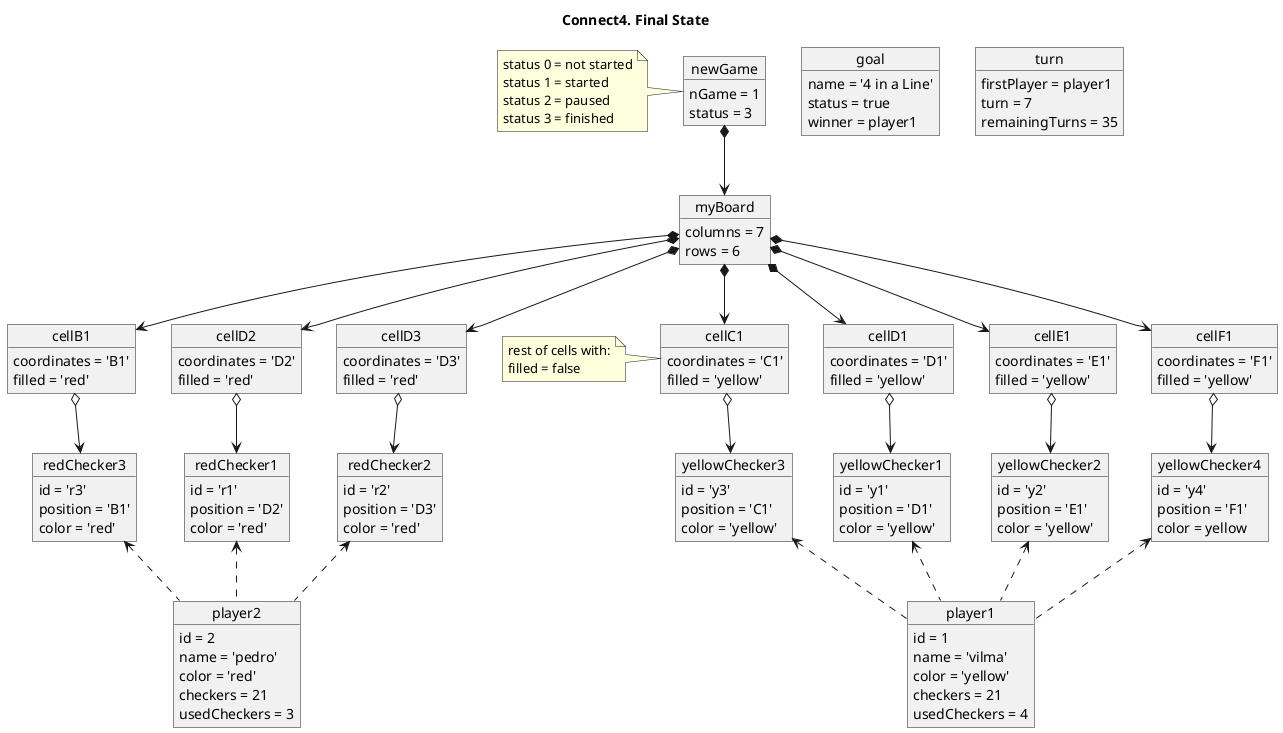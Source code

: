 @startuml connect4--final-state


title Connect4. Final State

object newGame
note left of newGame
    status 0 = not started
    status 1 = started
    status 2 = paused
    status 3 = finished
end note

object myBoard
object player1
object player2
object goal
object turn



object newGame {
    nGame = 1
    status = 3
}

object goal {
    name = '4 in a Line'
    status = true
    winner = player1
}

object turn {
    firstPlayer = player1
    turn = 7
    remainingTurns = 35
}

object myBoard {
    columns = 7
    rows = 6
}

object cellD1 {
    coordinates = 'D1'
    filled = 'yellow'
}

object cellD2 {
    coordinates = 'D2'
    filled = 'red'
}

object cellE1 {
    coordinates = 'E1'
    filled = 'yellow'
}

object cellD3 {
    coordinates = 'D3'
    filled = 'red'
}

object cellC1 {
    coordinates = 'C1'
    filled = 'yellow'
}

object cellB1 {
    coordinates = 'B1'
    filled = 'red'
}

object cellF1 {
    coordinates = 'F1'
    filled = 'yellow'
}

note left of cellC1
    rest of cells with:
    filled = false
end note


object yellowChecker1 {
    id = 'y1'
    position = 'D1'
    color = 'yellow'
}

object redChecker1 {
    id = 'r1'
    position = 'D2'
    color = 'red'
}

object yellowChecker2 {
    id = 'y2'
    position = 'E1'
    color = 'yellow'
}

object redChecker2 {
    id = 'r2'
    position = 'D3'
    color = 'red'
}

object yellowChecker3 {
    id = 'y3'
    position = 'C1'
    color = 'yellow'
}

object redChecker3 {
    id = 'r3'
    position = 'B1'
    color = 'red'
}

object yellowChecker4 {
    id = 'y4'
    position = 'F1'
    color = yellow
}


object player1 {
    id = 1
    name = 'vilma'
    color = 'yellow'
    checkers = 21
    usedCheckers = 4
}

object player2 {
    id = 2
    name = 'pedro'
    color = 'red'
    checkers = 21
    usedCheckers = 3
}


newGame *--> myBoard

myBoard *--> cellD1
myBoard *--> cellE1
myBoard *--> cellC1
myBoard *--> cellF1
myBoard *--> cellD2
myBoard *--> cellD3
myBoard *--> cellB1

cellD1 o--> yellowChecker1
cellE1 o--> yellowChecker2
cellC1 o--> yellowChecker3
cellF1 o--> yellowChecker4
cellD2 o--> redChecker1
cellD3 o--> redChecker2
cellB1 o--> redChecker3

player1 .up.> yellowChecker1
player1 .up.> yellowChecker2
player1 .up.> yellowChecker3
player1 .up.> yellowChecker4
player2 .up.> redChecker1
player2 .up.> redChecker2
player2 .up.> redChecker3


@enduml


' diagram by Oscar Quintero and Borja Coll ;-)